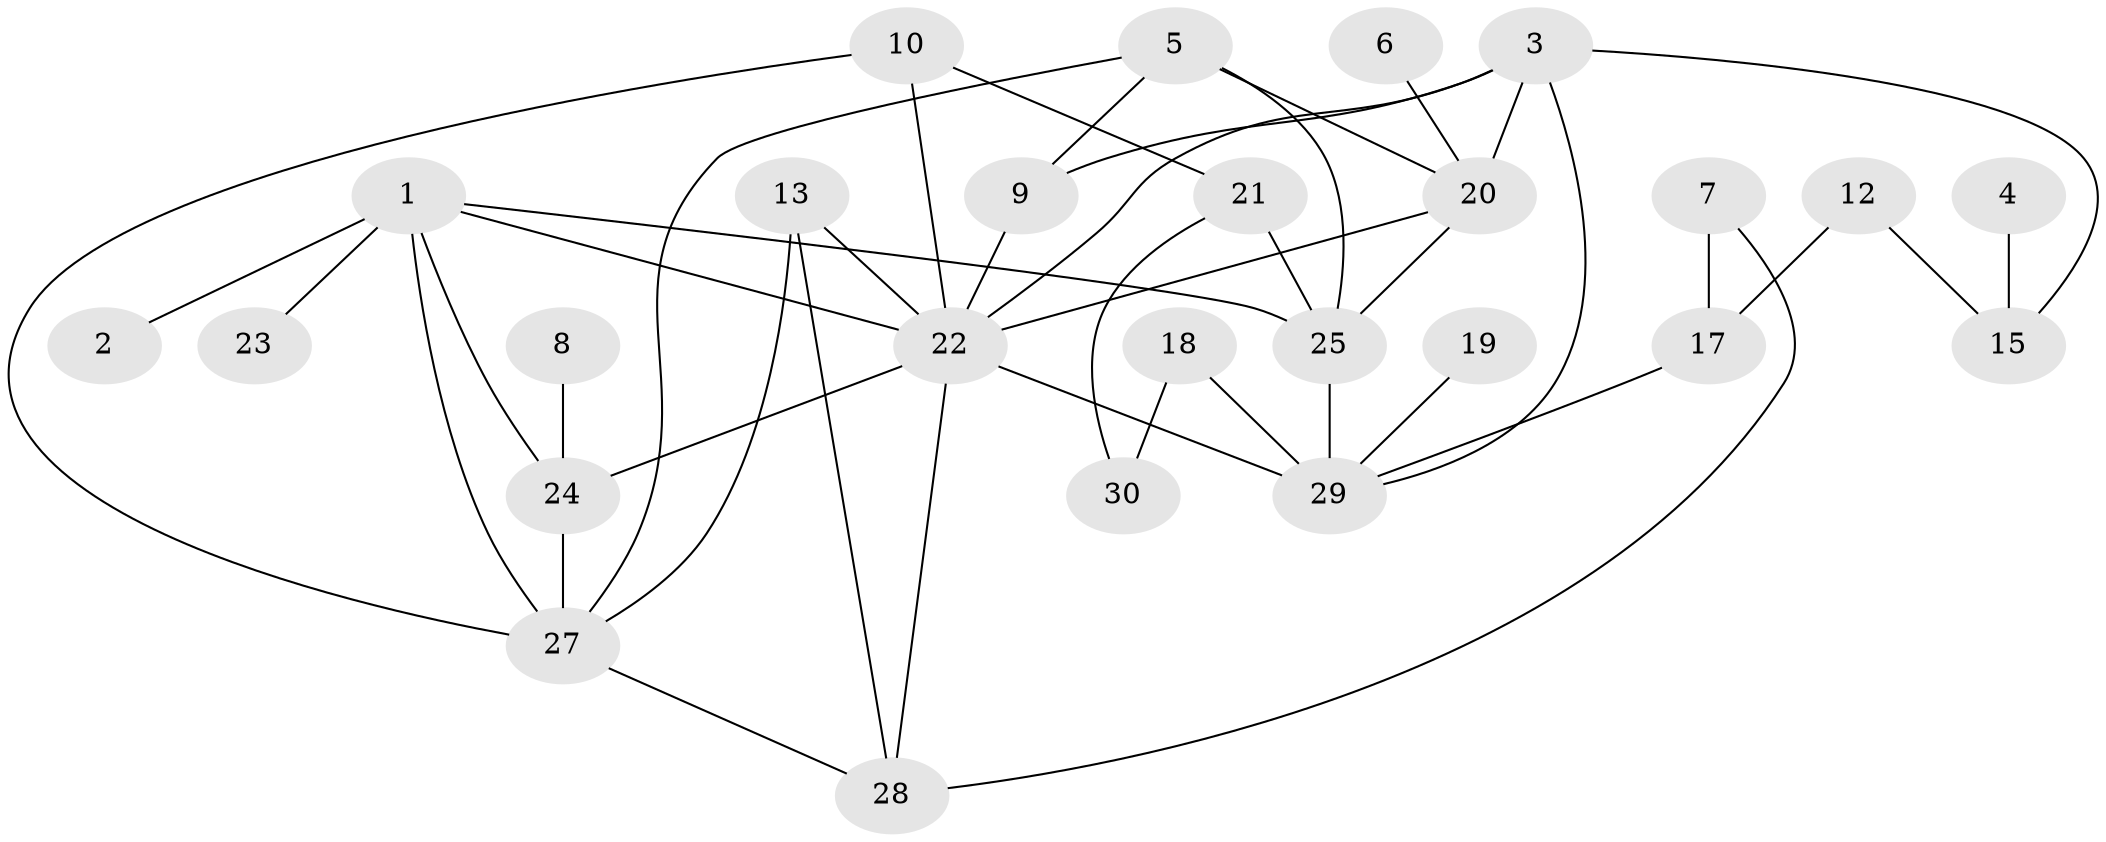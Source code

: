 // original degree distribution, {3: 0.2459016393442623, 5: 0.06557377049180328, 4: 0.16393442622950818, 2: 0.2459016393442623, 1: 0.18032786885245902, 6: 0.03278688524590164, 0: 0.06557377049180328}
// Generated by graph-tools (version 1.1) at 2025/25/03/09/25 03:25:24]
// undirected, 26 vertices, 43 edges
graph export_dot {
graph [start="1"]
  node [color=gray90,style=filled];
  1;
  2;
  3;
  4;
  5;
  6;
  7;
  8;
  9;
  10;
  12;
  13;
  15;
  17;
  18;
  19;
  20;
  21;
  22;
  23;
  24;
  25;
  27;
  28;
  29;
  30;
  1 -- 2 [weight=1.0];
  1 -- 22 [weight=1.0];
  1 -- 23 [weight=1.0];
  1 -- 24 [weight=1.0];
  1 -- 25 [weight=2.0];
  1 -- 27 [weight=2.0];
  3 -- 9 [weight=1.0];
  3 -- 15 [weight=1.0];
  3 -- 20 [weight=1.0];
  3 -- 22 [weight=1.0];
  3 -- 29 [weight=1.0];
  4 -- 15 [weight=1.0];
  5 -- 9 [weight=1.0];
  5 -- 20 [weight=1.0];
  5 -- 25 [weight=1.0];
  5 -- 27 [weight=1.0];
  6 -- 20 [weight=1.0];
  7 -- 17 [weight=1.0];
  7 -- 28 [weight=1.0];
  8 -- 24 [weight=1.0];
  9 -- 22 [weight=1.0];
  10 -- 21 [weight=1.0];
  10 -- 22 [weight=1.0];
  10 -- 27 [weight=1.0];
  12 -- 15 [weight=1.0];
  12 -- 17 [weight=1.0];
  13 -- 22 [weight=1.0];
  13 -- 27 [weight=1.0];
  13 -- 28 [weight=1.0];
  17 -- 29 [weight=1.0];
  18 -- 29 [weight=2.0];
  18 -- 30 [weight=1.0];
  19 -- 29 [weight=1.0];
  20 -- 22 [weight=1.0];
  20 -- 25 [weight=1.0];
  21 -- 25 [weight=2.0];
  21 -- 30 [weight=1.0];
  22 -- 24 [weight=1.0];
  22 -- 28 [weight=1.0];
  22 -- 29 [weight=1.0];
  24 -- 27 [weight=1.0];
  25 -- 29 [weight=1.0];
  27 -- 28 [weight=1.0];
}
